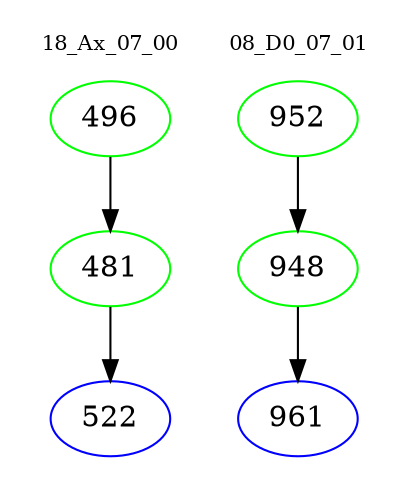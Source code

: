 digraph{
subgraph cluster_0 {
color = white
label = "18_Ax_07_00";
fontsize=10;
T0_496 [label="496", color="green"]
T0_496 -> T0_481 [color="black"]
T0_481 [label="481", color="green"]
T0_481 -> T0_522 [color="black"]
T0_522 [label="522", color="blue"]
}
subgraph cluster_1 {
color = white
label = "08_D0_07_01";
fontsize=10;
T1_952 [label="952", color="green"]
T1_952 -> T1_948 [color="black"]
T1_948 [label="948", color="green"]
T1_948 -> T1_961 [color="black"]
T1_961 [label="961", color="blue"]
}
}
